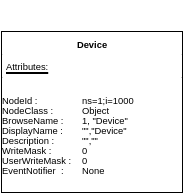 <mxfile version="26.0.5">
  <diagram name="Page-1" id="EorTg1gLR0oGMwi5uA4w">
    <mxGraphModel dx="253" dy="1267" grid="1" gridSize="10" guides="1" tooltips="1" connect="1" arrows="1" fold="1" page="1" pageScale="1" pageWidth="850" pageHeight="1100" math="0" shadow="0">
      <root>
        <mxCell id="0" />
        <mxCell id="1" parent="0" />
        <mxCell id="nTKE7f52af2ux-_IrVMT-56" value="" style="group" vertex="1" connectable="0" parent="1">
          <mxGeometry x="360" y="10" width="90" height="80" as="geometry" />
        </mxCell>
        <mxCell id="nTKE7f52af2ux-_IrVMT-17" value="" style="rounded=0;whiteSpace=wrap;html=1;movable=1;resizable=1;rotatable=1;deletable=1;editable=1;locked=0;connectable=1;" vertex="1" parent="nTKE7f52af2ux-_IrVMT-56">
          <mxGeometry width="90" height="80" as="geometry" />
        </mxCell>
        <mxCell id="nTKE7f52af2ux-_IrVMT-21" value="&lt;h6&gt;&lt;p style=&quot;margin: 0px; font-weight: 400; font-stretch: normal; font-size: 4.7px; line-height: normal; font-family: Arial; font-size-adjust: none; font-kerning: auto; font-variant-alternates: normal; font-variant-ligatures: normal; font-variant-numeric: normal; font-variant-east-asian: normal; font-variant-position: normal; font-feature-settings: normal; font-optical-sizing: auto; font-variation-settings: normal; text-align: start;&quot; class=&quot;p1&quot;&gt;&lt;b&gt;Device&lt;/b&gt;&lt;/p&gt;&lt;/h6&gt;" style="rounded=0;whiteSpace=wrap;html=1;imageAspect=1;fillColor=default;strokeColor=none;movable=1;resizable=1;rotatable=1;deletable=1;editable=1;locked=0;connectable=1;" vertex="1" parent="nTKE7f52af2ux-_IrVMT-56">
          <mxGeometry width="90" height="11.429" as="geometry" />
        </mxCell>
        <mxCell id="nTKE7f52af2ux-_IrVMT-25" value="&lt;h6&gt;&lt;p style=&quot;margin: 0px; font-weight: 400; font-stretch: normal; font-size: 4.7px; line-height: normal; font-family: Arial; font-size-adjust: none; font-kerning: auto; font-variant-alternates: normal; font-variant-ligatures: normal; font-variant-numeric: normal; font-variant-east-asian: normal; font-variant-position: normal; font-feature-settings: normal; font-optical-sizing: auto; font-variation-settings: normal;&quot; class=&quot;p1&quot;&gt;&lt;u&gt;Attributes:&lt;/u&gt;&lt;/p&gt;&lt;/h6&gt;" style="rounded=0;whiteSpace=wrap;html=1;imageAspect=1;fillColor=default;strokeColor=none;movable=1;resizable=1;rotatable=1;deletable=1;editable=1;locked=0;connectable=1;align=left;" vertex="1" parent="nTKE7f52af2ux-_IrVMT-56">
          <mxGeometry y="11.429" width="90" height="11.429" as="geometry" />
        </mxCell>
        <mxCell id="nTKE7f52af2ux-_IrVMT-33" value="&lt;p style=&quot;margin: 0px; font-stretch: normal; font-size: 4.7px; line-height: normal; font-family: Arial; font-size-adjust: none; font-kerning: auto; font-variant-alternates: normal; font-variant-ligatures: normal; font-variant-numeric: normal; font-variant-east-asian: normal; font-variant-position: normal; font-feature-settings: normal; font-optical-sizing: auto; font-variation-settings: normal;&quot; class=&quot;p1&quot;&gt;ns=1;i=1000&lt;/p&gt;&lt;p style=&quot;margin: 0px; font-stretch: normal; font-size: 4.7px; line-height: normal; font-family: Arial; font-size-adjust: none; font-kerning: auto; font-variant-alternates: normal; font-variant-ligatures: normal; font-variant-numeric: normal; font-variant-east-asian: normal; font-variant-position: normal; font-feature-settings: normal; font-optical-sizing: auto; font-variation-settings: normal;&quot; class=&quot;p1&quot;&gt;Object&lt;/p&gt;&lt;p style=&quot;margin: 0px; font-stretch: normal; font-size: 4.7px; line-height: normal; font-family: Arial; font-size-adjust: none; font-kerning: auto; font-variant-alternates: normal; font-variant-ligatures: normal; font-variant-numeric: normal; font-variant-east-asian: normal; font-variant-position: normal; font-feature-settings: normal; font-optical-sizing: auto; font-variation-settings: normal;&quot; class=&quot;p1&quot;&gt;1, &quot;Device&quot;&lt;/p&gt;&lt;p style=&quot;margin: 0px; font-stretch: normal; font-size: 4.7px; line-height: normal; font-family: Arial; font-size-adjust: none; font-kerning: auto; font-variant-alternates: normal; font-variant-ligatures: normal; font-variant-numeric: normal; font-variant-east-asian: normal; font-variant-position: normal; font-feature-settings: normal; font-optical-sizing: auto; font-variation-settings: normal;&quot; class=&quot;p1&quot;&gt;&quot;&quot;,&quot;Device&quot;&lt;/p&gt;&lt;p style=&quot;margin: 0px; font-stretch: normal; font-size: 4.7px; line-height: normal; font-family: Arial; font-size-adjust: none; font-kerning: auto; font-variant-alternates: normal; font-variant-ligatures: normal; font-variant-numeric: normal; font-variant-east-asian: normal; font-variant-position: normal; font-feature-settings: normal; font-optical-sizing: auto; font-variation-settings: normal;&quot; class=&quot;p1&quot;&gt;&lt;span style=&quot;font-size: 4.7px;&quot;&gt;&quot;&quot;,&quot;&quot;&lt;/span&gt;&lt;/p&gt;&lt;p style=&quot;margin: 0px; font-stretch: normal; font-size: 4.7px; line-height: normal; font-family: Arial; font-size-adjust: none; font-kerning: auto; font-variant-alternates: normal; font-variant-ligatures: normal; font-variant-numeric: normal; font-variant-east-asian: normal; font-variant-position: normal; font-feature-settings: normal; font-optical-sizing: auto; font-variation-settings: normal;&quot; class=&quot;p1&quot;&gt;0&lt;/p&gt;&lt;p style=&quot;margin: 0px; font-stretch: normal; font-size: 4.7px; line-height: normal; font-family: Arial; font-size-adjust: none; font-kerning: auto; font-variant-alternates: normal; font-variant-ligatures: normal; font-variant-numeric: normal; font-variant-east-asian: normal; font-variant-position: normal; font-feature-settings: normal; font-optical-sizing: auto; font-variation-settings: normal;&quot; class=&quot;p1&quot;&gt;&lt;span style=&quot;font-size: 4.7px;&quot;&gt;0&lt;/span&gt;&lt;/p&gt;&lt;p style=&quot;margin: 0px; font-stretch: normal; font-size: 4.7px; line-height: normal; font-family: Arial; font-size-adjust: none; font-kerning: auto; font-variant-alternates: normal; font-variant-ligatures: normal; font-variant-numeric: normal; font-variant-east-asian: normal; font-variant-position: normal; font-feature-settings: normal; font-optical-sizing: auto; font-variation-settings: normal;&quot; class=&quot;p1&quot;&gt;None&lt;/p&gt;" style="rounded=0;whiteSpace=wrap;html=1;imageAspect=1;fillColor=default;strokeColor=none;movable=1;resizable=1;rotatable=1;deletable=1;editable=1;locked=0;connectable=1;align=left;spacing=0;" vertex="1" parent="nTKE7f52af2ux-_IrVMT-56">
          <mxGeometry x="40" y="22.86" width="50" height="57.14" as="geometry" />
        </mxCell>
        <mxCell id="nTKE7f52af2ux-_IrVMT-55" value="&lt;p style=&quot;margin: 0px; font-stretch: normal; font-size: 4.7px; line-height: normal; font-family: Arial; font-size-adjust: none; font-kerning: auto; font-variant-alternates: normal; font-variant-ligatures: normal; font-variant-numeric: normal; font-variant-east-asian: normal; font-variant-position: normal; font-feature-settings: normal; font-optical-sizing: auto; font-variation-settings: normal;&quot; class=&quot;p1&quot;&gt;NodeId :&lt;/p&gt;&lt;p style=&quot;margin: 0px; font-stretch: normal; font-size: 4.7px; line-height: normal; font-family: Arial; font-size-adjust: none; font-kerning: auto; font-variant-alternates: normal; font-variant-ligatures: normal; font-variant-numeric: normal; font-variant-east-asian: normal; font-variant-position: normal; font-feature-settings: normal; font-optical-sizing: auto; font-variation-settings: normal;&quot; class=&quot;p1&quot;&gt;NodeClass :&lt;/p&gt;&lt;p style=&quot;margin: 0px; font-stretch: normal; font-size: 4.7px; line-height: normal; font-family: Arial; font-size-adjust: none; font-kerning: auto; font-variant-alternates: normal; font-variant-ligatures: normal; font-variant-numeric: normal; font-variant-east-asian: normal; font-variant-position: normal; font-feature-settings: normal; font-optical-sizing: auto; font-variation-settings: normal;&quot; class=&quot;p1&quot;&gt;BrowseName :&lt;/p&gt;&lt;p style=&quot;margin: 0px; font-stretch: normal; font-size: 4.7px; line-height: normal; font-family: Arial; font-size-adjust: none; font-kerning: auto; font-variant-alternates: normal; font-variant-ligatures: normal; font-variant-numeric: normal; font-variant-east-asian: normal; font-variant-position: normal; font-feature-settings: normal; font-optical-sizing: auto; font-variation-settings: normal;&quot; class=&quot;p1&quot;&gt;DisplayName :&lt;/p&gt;&lt;p style=&quot;margin: 0px; font-stretch: normal; font-size: 4.7px; line-height: normal; font-family: Arial; font-size-adjust: none; font-kerning: auto; font-variant-alternates: normal; font-variant-ligatures: normal; font-variant-numeric: normal; font-variant-east-asian: normal; font-variant-position: normal; font-feature-settings: normal; font-optical-sizing: auto; font-variation-settings: normal;&quot; class=&quot;p1&quot;&gt;Description :&lt;/p&gt;&lt;p style=&quot;margin: 0px; font-stretch: normal; font-size: 4.7px; line-height: normal; font-family: Arial; font-size-adjust: none; font-kerning: auto; font-variant-alternates: normal; font-variant-ligatures: normal; font-variant-numeric: normal; font-variant-east-asian: normal; font-variant-position: normal; font-feature-settings: normal; font-optical-sizing: auto; font-variation-settings: normal;&quot; class=&quot;p1&quot;&gt;WriteMask :&lt;/p&gt;&lt;p style=&quot;margin: 0px; font-stretch: normal; font-size: 4.7px; line-height: normal; font-family: Arial; font-size-adjust: none; font-kerning: auto; font-variant-alternates: normal; font-variant-ligatures: normal; font-variant-numeric: normal; font-variant-east-asian: normal; font-variant-position: normal; font-feature-settings: normal; font-optical-sizing: auto; font-variation-settings: normal;&quot; class=&quot;p1&quot;&gt;UserWriteMask :&lt;/p&gt;&lt;p style=&quot;margin: 0px; font-stretch: normal; font-size: 4.7px; line-height: normal; font-family: Arial; font-size-adjust: none; font-kerning: auto; font-variant-alternates: normal; font-variant-ligatures: normal; font-variant-numeric: normal; font-variant-east-asian: normal; font-variant-position: normal; font-feature-settings: normal; font-optical-sizing: auto; font-variation-settings: normal;&quot; class=&quot;p1&quot;&gt;EventNotifier &amp;nbsp;:&lt;/p&gt;" style="rounded=0;whiteSpace=wrap;html=1;imageAspect=1;fillColor=default;strokeColor=none;movable=1;resizable=1;rotatable=1;deletable=1;editable=1;locked=0;connectable=1;align=left;spacing=0;" vertex="1" parent="nTKE7f52af2ux-_IrVMT-56">
          <mxGeometry y="22.86" width="40" height="57.14" as="geometry" />
        </mxCell>
      </root>
    </mxGraphModel>
  </diagram>
</mxfile>
